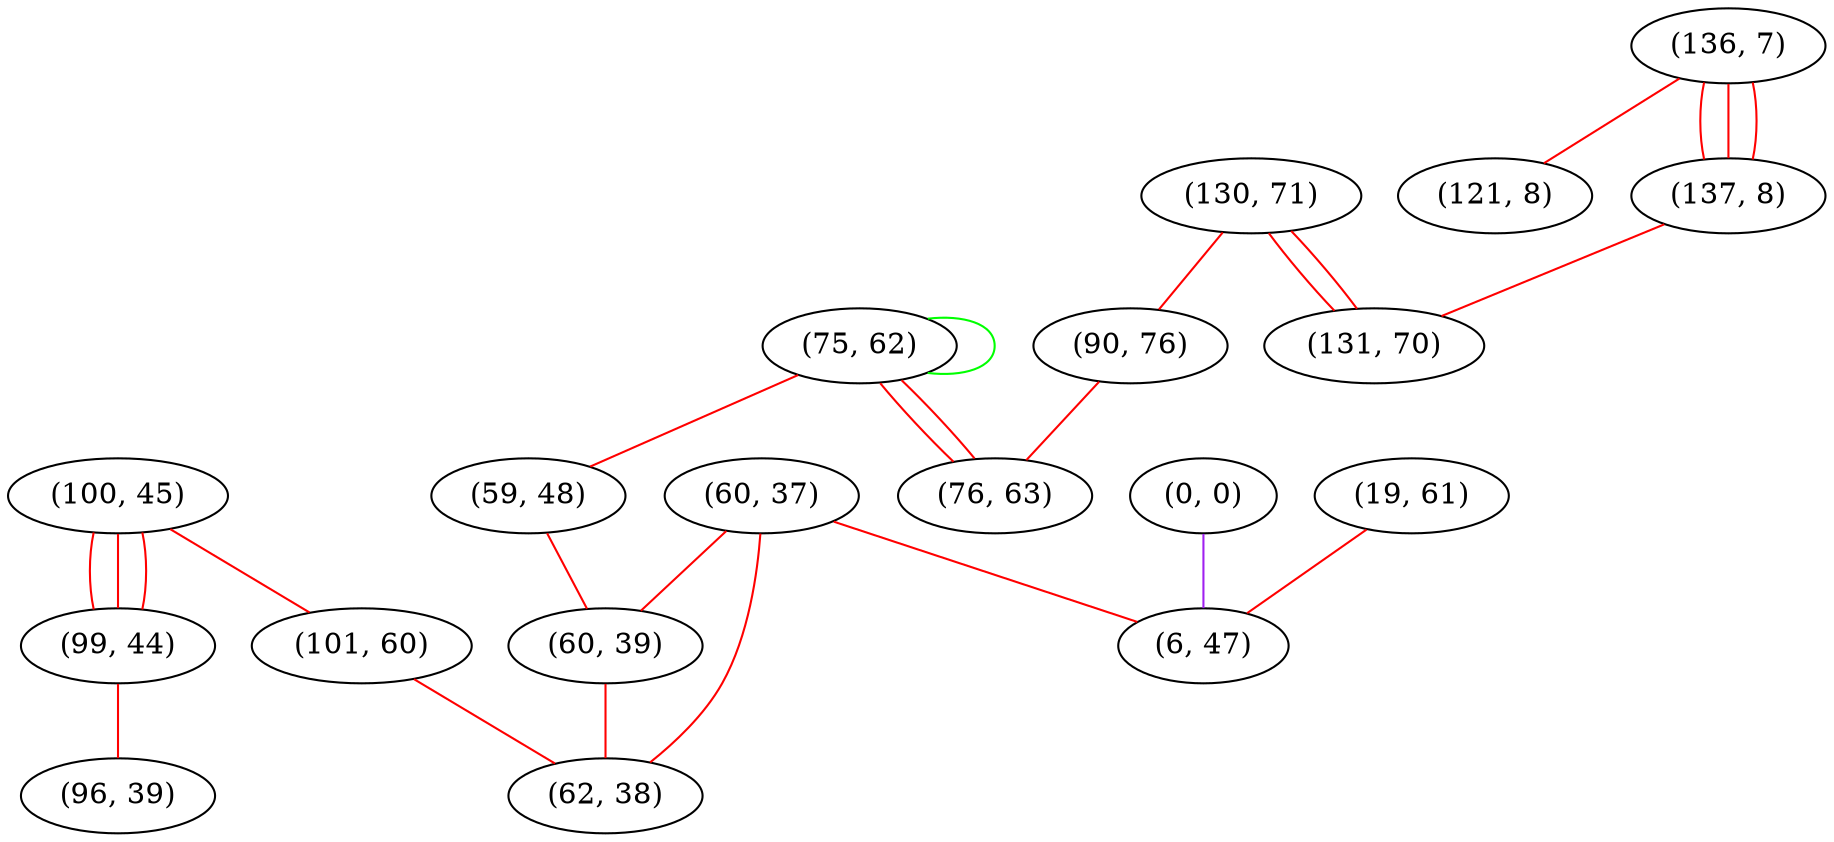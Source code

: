 graph "" {
"(60, 37)";
"(100, 45)";
"(0, 0)";
"(99, 44)";
"(136, 7)";
"(75, 62)";
"(19, 61)";
"(130, 71)";
"(137, 8)";
"(121, 8)";
"(96, 39)";
"(90, 76)";
"(59, 48)";
"(76, 63)";
"(131, 70)";
"(60, 39)";
"(6, 47)";
"(101, 60)";
"(62, 38)";
"(60, 37)" -- "(60, 39)"  [color=red, key=0, weight=1];
"(60, 37)" -- "(6, 47)"  [color=red, key=0, weight=1];
"(60, 37)" -- "(62, 38)"  [color=red, key=0, weight=1];
"(100, 45)" -- "(101, 60)"  [color=red, key=0, weight=1];
"(100, 45)" -- "(99, 44)"  [color=red, key=0, weight=1];
"(100, 45)" -- "(99, 44)"  [color=red, key=1, weight=1];
"(100, 45)" -- "(99, 44)"  [color=red, key=2, weight=1];
"(0, 0)" -- "(6, 47)"  [color=purple, key=0, weight=4];
"(99, 44)" -- "(96, 39)"  [color=red, key=0, weight=1];
"(136, 7)" -- "(137, 8)"  [color=red, key=0, weight=1];
"(136, 7)" -- "(137, 8)"  [color=red, key=1, weight=1];
"(136, 7)" -- "(137, 8)"  [color=red, key=2, weight=1];
"(136, 7)" -- "(121, 8)"  [color=red, key=0, weight=1];
"(75, 62)" -- "(59, 48)"  [color=red, key=0, weight=1];
"(75, 62)" -- "(76, 63)"  [color=red, key=0, weight=1];
"(75, 62)" -- "(76, 63)"  [color=red, key=1, weight=1];
"(75, 62)" -- "(75, 62)"  [color=green, key=0, weight=2];
"(19, 61)" -- "(6, 47)"  [color=red, key=0, weight=1];
"(130, 71)" -- "(90, 76)"  [color=red, key=0, weight=1];
"(130, 71)" -- "(131, 70)"  [color=red, key=0, weight=1];
"(130, 71)" -- "(131, 70)"  [color=red, key=1, weight=1];
"(137, 8)" -- "(131, 70)"  [color=red, key=0, weight=1];
"(90, 76)" -- "(76, 63)"  [color=red, key=0, weight=1];
"(59, 48)" -- "(60, 39)"  [color=red, key=0, weight=1];
"(60, 39)" -- "(62, 38)"  [color=red, key=0, weight=1];
"(101, 60)" -- "(62, 38)"  [color=red, key=0, weight=1];
}
